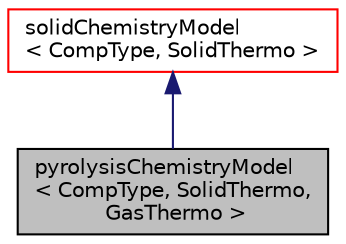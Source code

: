 digraph "pyrolysisChemistryModel&lt; CompType, SolidThermo, GasThermo &gt;"
{
  bgcolor="transparent";
  edge [fontname="Helvetica",fontsize="10",labelfontname="Helvetica",labelfontsize="10"];
  node [fontname="Helvetica",fontsize="10",shape=record];
  Node1 [label="pyrolysisChemistryModel\l\< CompType, SolidThermo,\l GasThermo \>",height=0.2,width=0.4,color="black", fillcolor="grey75", style="filled", fontcolor="black"];
  Node2 -> Node1 [dir="back",color="midnightblue",fontsize="10",style="solid",fontname="Helvetica"];
  Node2 [label="solidChemistryModel\l\< CompType, SolidThermo \>",height=0.2,width=0.4,color="red",URL="$a02450.html",tooltip="Extends base solid chemistry model by adding a thermo package, and ODE functions. Introduces chemistr..."];
}

